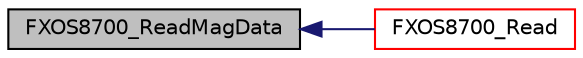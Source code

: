 digraph "FXOS8700_ReadMagData"
{
  edge [fontname="Helvetica",fontsize="10",labelfontname="Helvetica",labelfontsize="10"];
  node [fontname="Helvetica",fontsize="10",shape=record];
  rankdir="LR";
  Node30 [label="FXOS8700_ReadMagData",height=0.2,width=0.4,color="black", fillcolor="grey75", style="filled", fontcolor="black"];
  Node30 -> Node31 [dir="back",color="midnightblue",fontsize="10",style="solid",fontname="Helvetica"];
  Node31 [label="FXOS8700_Read",height=0.2,width=0.4,color="red", fillcolor="white", style="filled",URL="$drivers_8h.html#a5388755d21701d88d79a4bfda99dbebf"];
}

